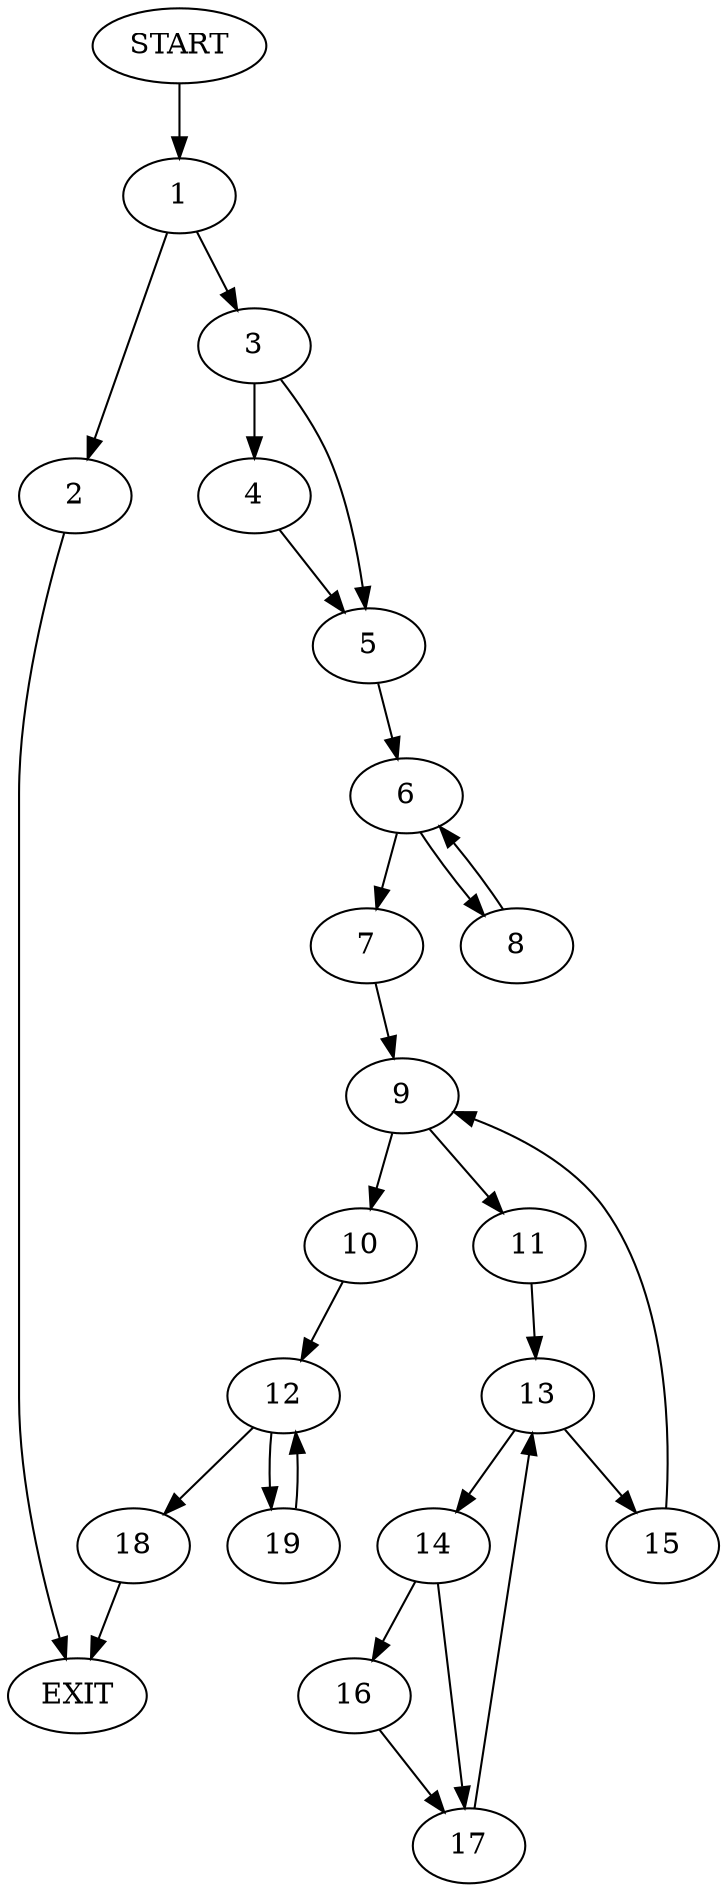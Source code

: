 digraph {
0 [label="START"]
20 [label="EXIT"]
0 -> 1
1 -> 2
1 -> 3
2 -> 20
3 -> 4
3 -> 5
4 -> 5
5 -> 6
6 -> 7
6 -> 8
8 -> 6
7 -> 9
9 -> 10
9 -> 11
10 -> 12
11 -> 13
13 -> 14
13 -> 15
15 -> 9
14 -> 16
14 -> 17
16 -> 17
17 -> 13
12 -> 18
12 -> 19
18 -> 20
19 -> 12
}
